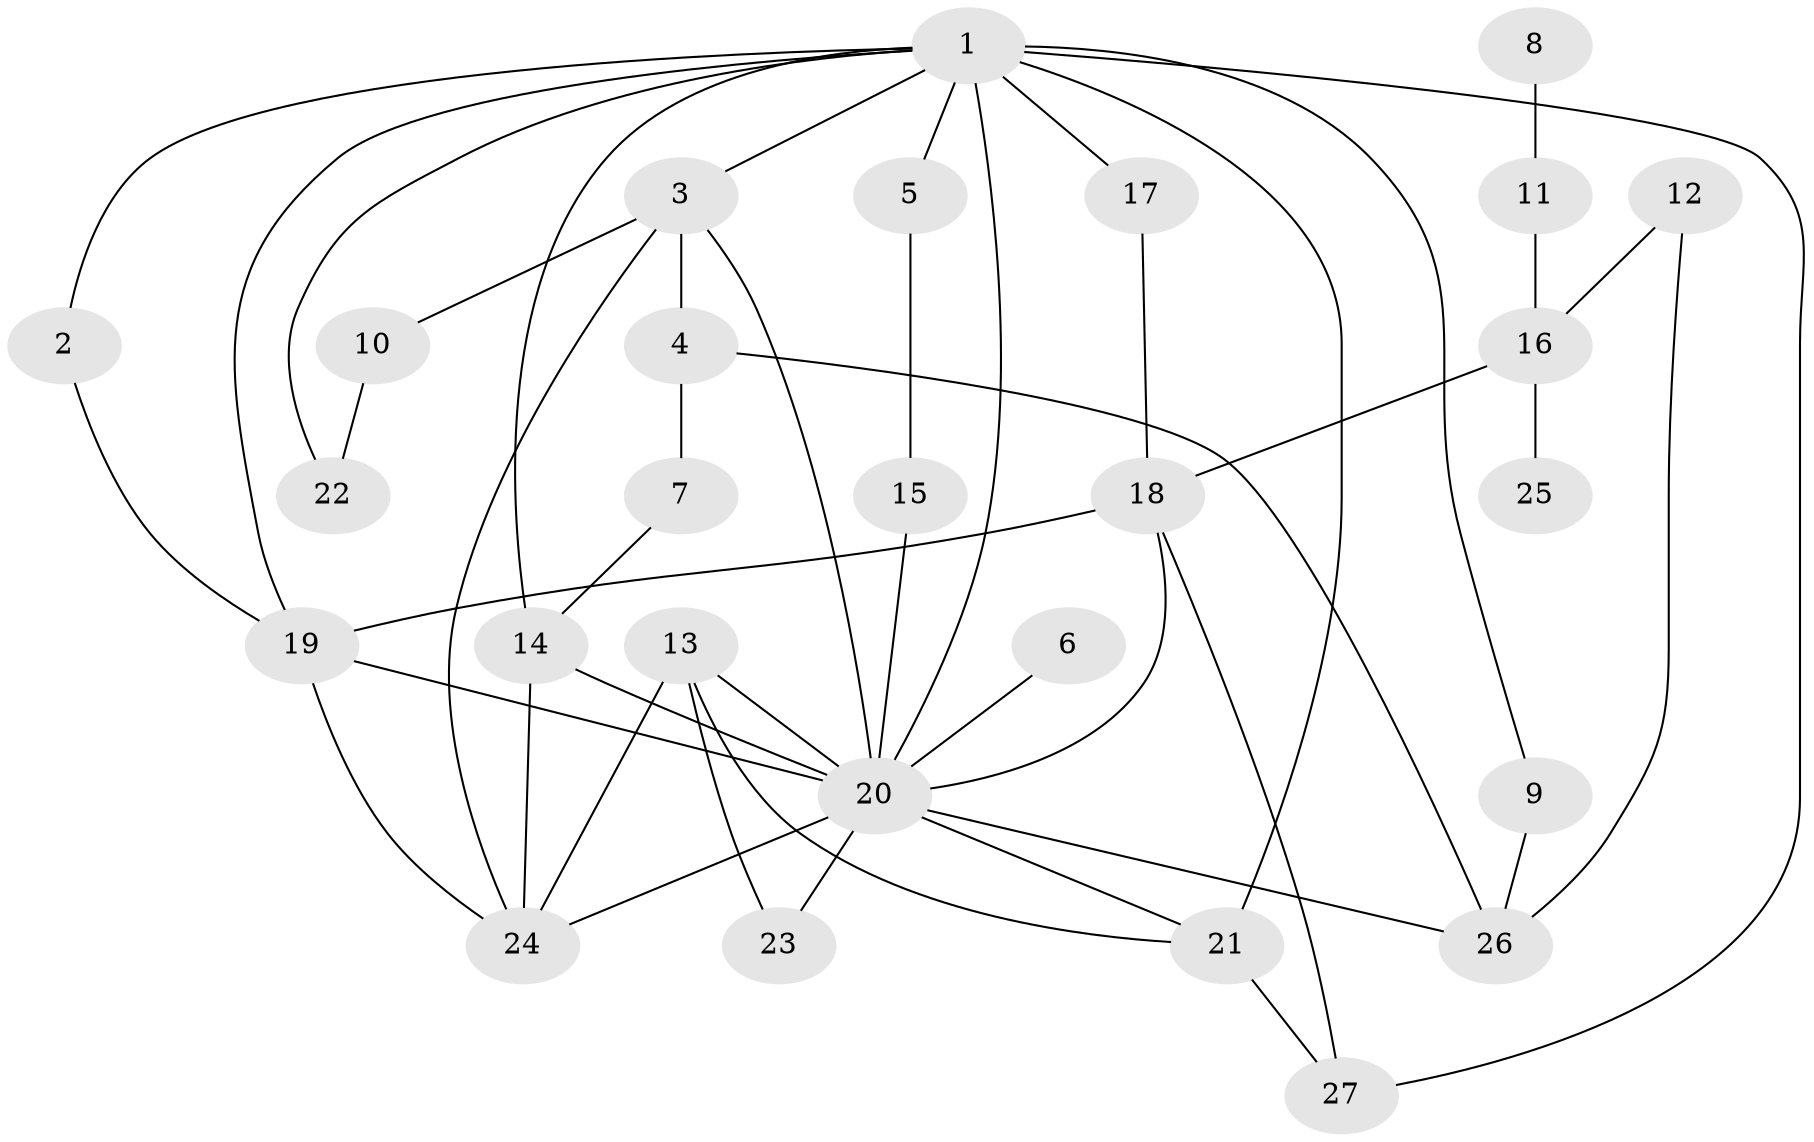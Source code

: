 // original degree distribution, {8: 0.018867924528301886, 6: 0.018867924528301886, 2: 0.37735849056603776, 3: 0.16981132075471697, 4: 0.1509433962264151, 12: 0.018867924528301886, 5: 0.05660377358490566, 1: 0.18867924528301888}
// Generated by graph-tools (version 1.1) at 2025/25/03/09/25 03:25:28]
// undirected, 27 vertices, 47 edges
graph export_dot {
graph [start="1"]
  node [color=gray90,style=filled];
  1;
  2;
  3;
  4;
  5;
  6;
  7;
  8;
  9;
  10;
  11;
  12;
  13;
  14;
  15;
  16;
  17;
  18;
  19;
  20;
  21;
  22;
  23;
  24;
  25;
  26;
  27;
  1 -- 2 [weight=1.0];
  1 -- 3 [weight=1.0];
  1 -- 5 [weight=1.0];
  1 -- 9 [weight=1.0];
  1 -- 14 [weight=1.0];
  1 -- 17 [weight=1.0];
  1 -- 19 [weight=1.0];
  1 -- 20 [weight=1.0];
  1 -- 21 [weight=2.0];
  1 -- 22 [weight=1.0];
  1 -- 27 [weight=1.0];
  2 -- 19 [weight=1.0];
  3 -- 4 [weight=1.0];
  3 -- 10 [weight=1.0];
  3 -- 20 [weight=1.0];
  3 -- 24 [weight=1.0];
  4 -- 7 [weight=1.0];
  4 -- 26 [weight=1.0];
  5 -- 15 [weight=1.0];
  6 -- 20 [weight=1.0];
  7 -- 14 [weight=1.0];
  8 -- 11 [weight=1.0];
  9 -- 26 [weight=1.0];
  10 -- 22 [weight=1.0];
  11 -- 16 [weight=1.0];
  12 -- 16 [weight=1.0];
  12 -- 26 [weight=1.0];
  13 -- 20 [weight=1.0];
  13 -- 21 [weight=1.0];
  13 -- 23 [weight=1.0];
  13 -- 24 [weight=1.0];
  14 -- 20 [weight=2.0];
  14 -- 24 [weight=1.0];
  15 -- 20 [weight=1.0];
  16 -- 18 [weight=1.0];
  16 -- 25 [weight=1.0];
  17 -- 18 [weight=1.0];
  18 -- 19 [weight=1.0];
  18 -- 20 [weight=1.0];
  18 -- 27 [weight=1.0];
  19 -- 20 [weight=1.0];
  19 -- 24 [weight=1.0];
  20 -- 21 [weight=1.0];
  20 -- 23 [weight=1.0];
  20 -- 24 [weight=1.0];
  20 -- 26 [weight=1.0];
  21 -- 27 [weight=1.0];
}
